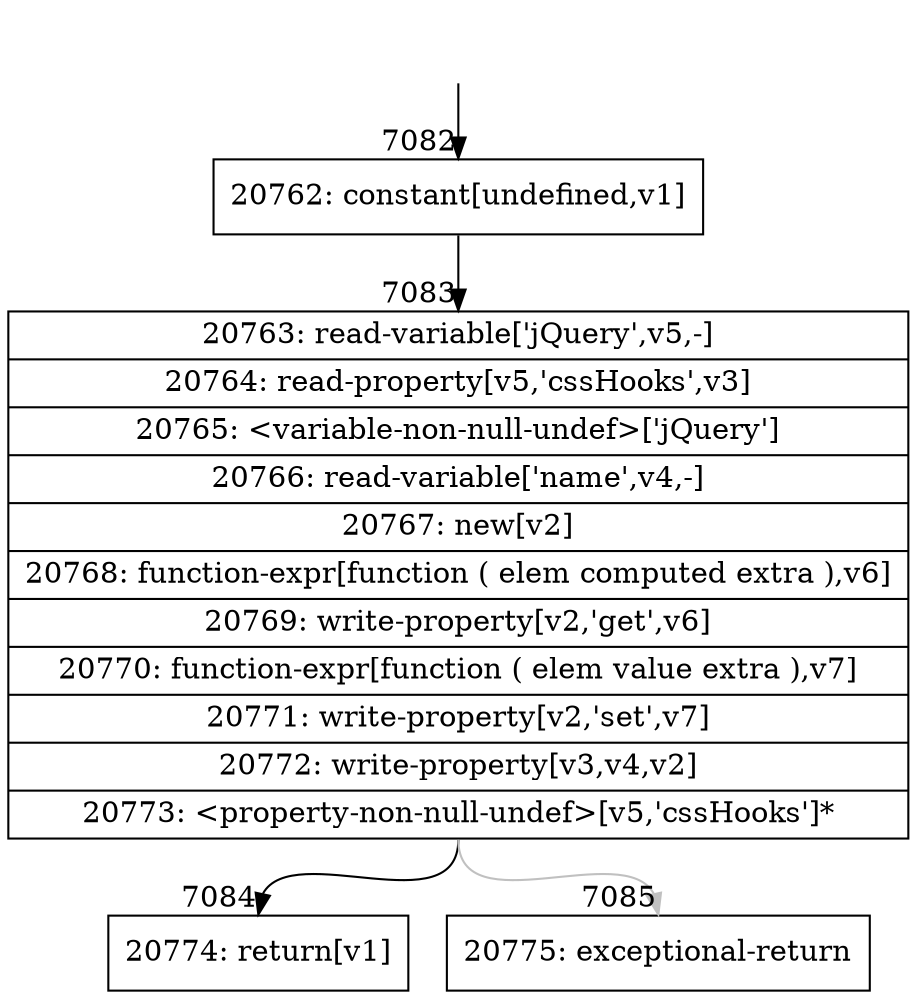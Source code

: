 digraph {
rankdir="TD"
BB_entry439[shape=none,label=""];
BB_entry439 -> BB7082 [tailport=s, headport=n, headlabel="    7082"]
BB7082 [shape=record label="{20762: constant[undefined,v1]}" ] 
BB7082 -> BB7083 [tailport=s, headport=n, headlabel="      7083"]
BB7083 [shape=record label="{20763: read-variable['jQuery',v5,-]|20764: read-property[v5,'cssHooks',v3]|20765: \<variable-non-null-undef\>['jQuery']|20766: read-variable['name',v4,-]|20767: new[v2]|20768: function-expr[function ( elem computed extra ),v6]|20769: write-property[v2,'get',v6]|20770: function-expr[function ( elem value extra ),v7]|20771: write-property[v2,'set',v7]|20772: write-property[v3,v4,v2]|20773: \<property-non-null-undef\>[v5,'cssHooks']*}" ] 
BB7083 -> BB7084 [tailport=s, headport=n, headlabel="      7084"]
BB7083 -> BB7085 [tailport=s, headport=n, color=gray, headlabel="      7085"]
BB7084 [shape=record label="{20774: return[v1]}" ] 
BB7085 [shape=record label="{20775: exceptional-return}" ] 
}
